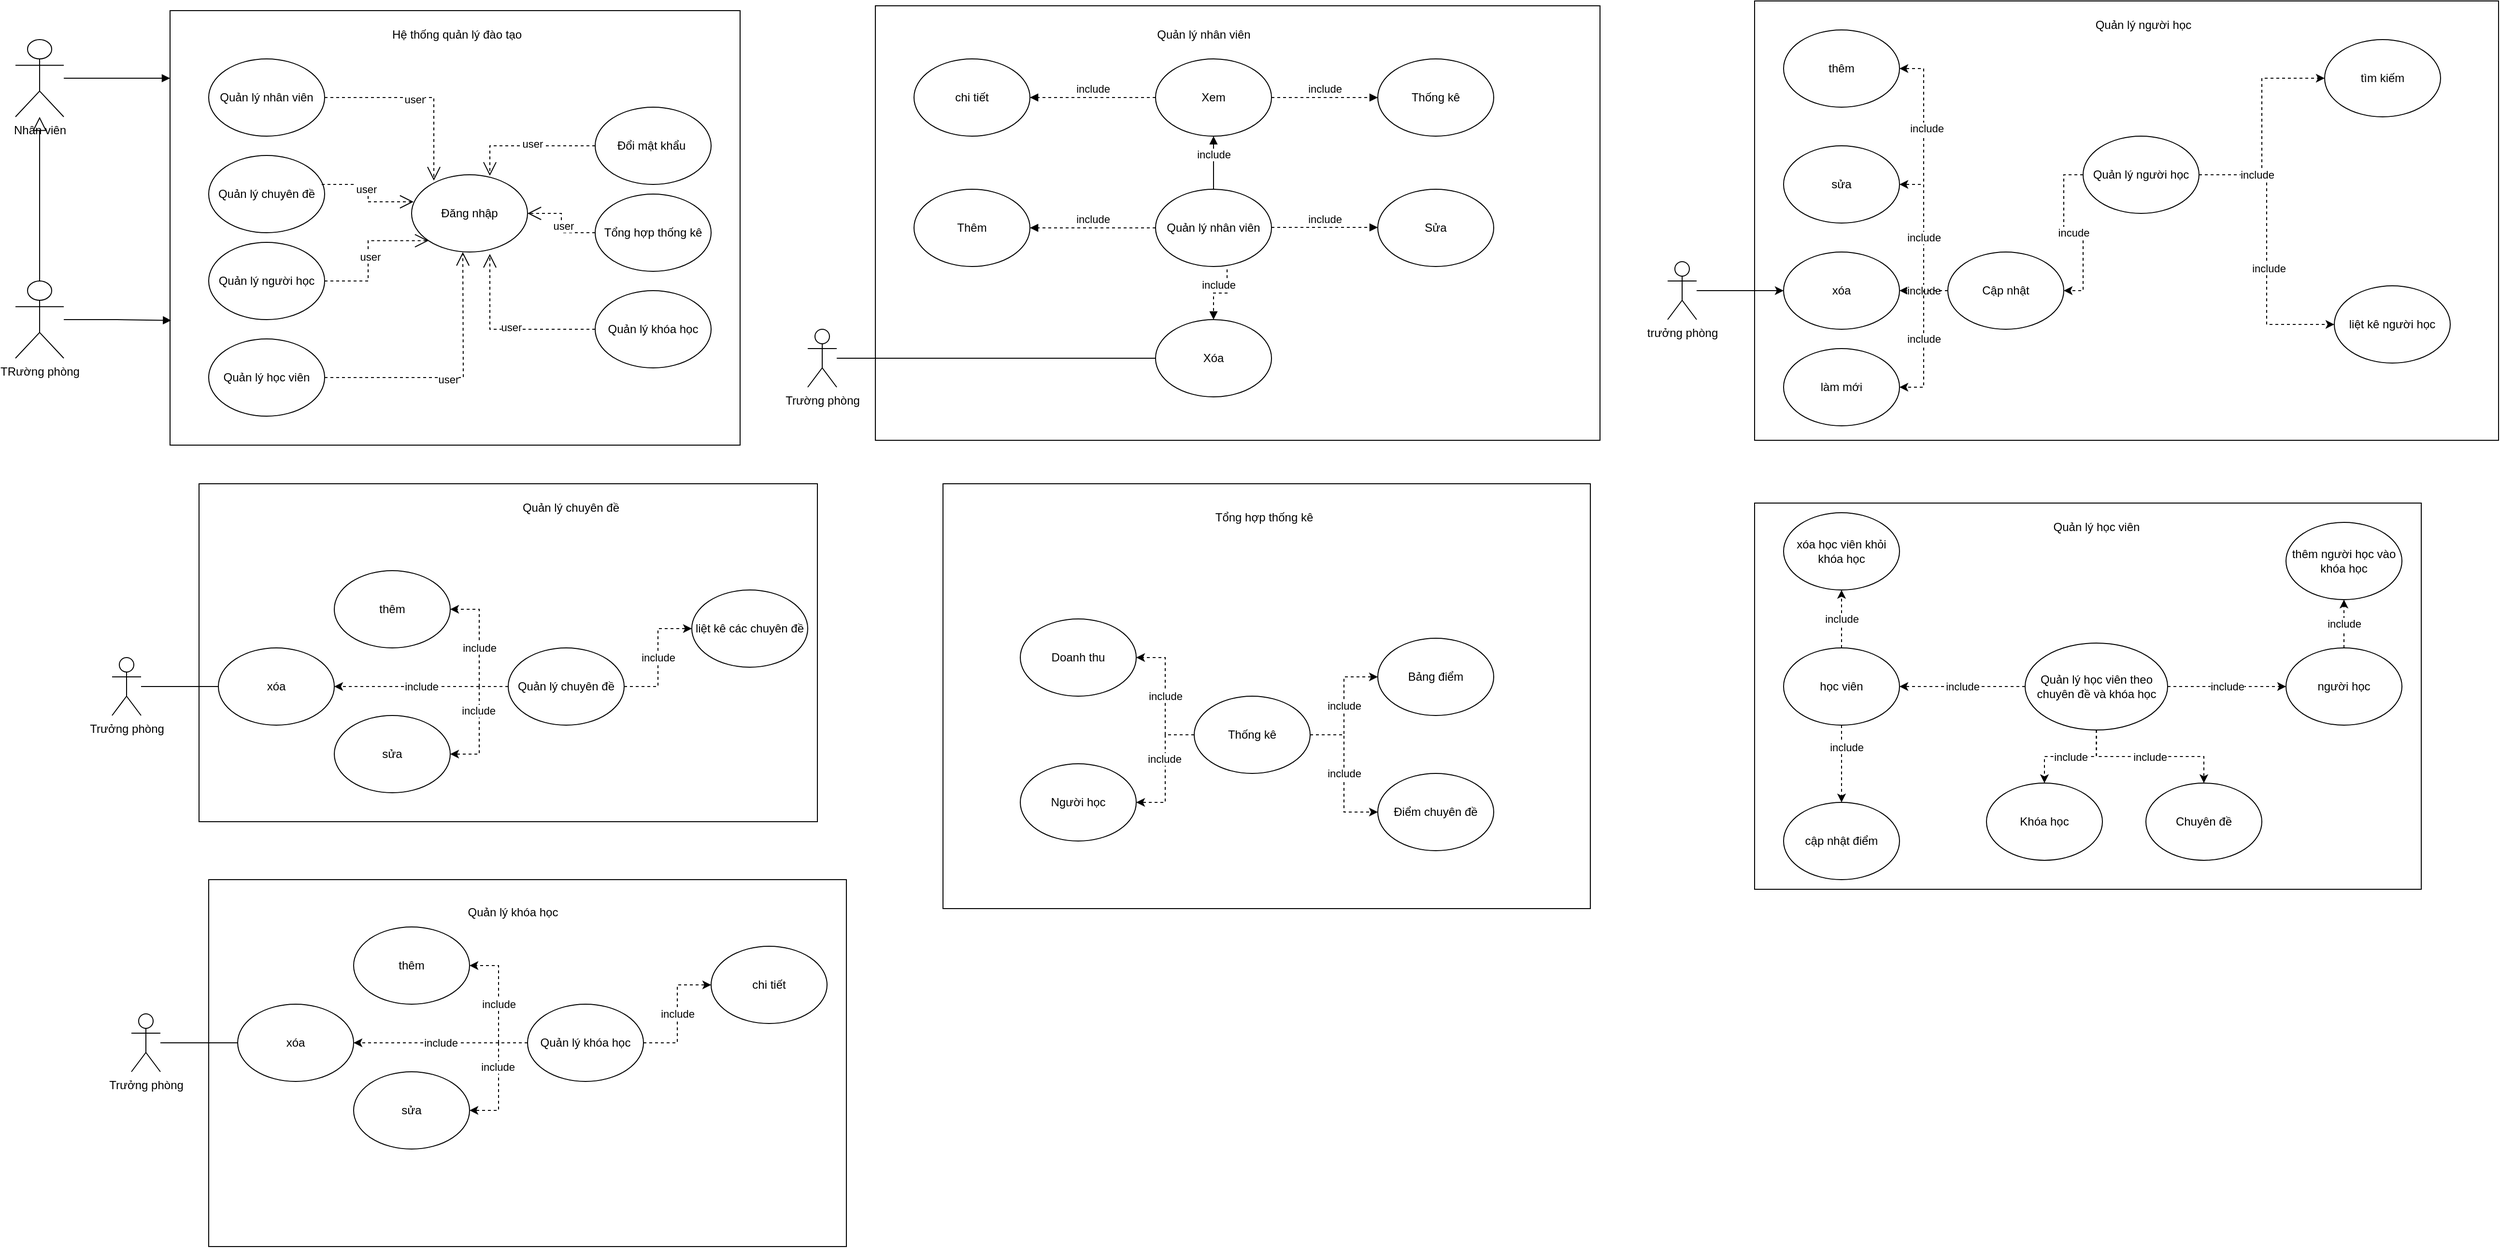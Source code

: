 <mxfile version="15.4.1" type="github">
  <diagram id="IE8Z-qsfLLrDWqmMsq_n" name="Page-1">
    <mxGraphModel dx="1038" dy="536" grid="1" gridSize="10" guides="1" tooltips="1" connect="1" arrows="1" fold="1" page="1" pageScale="1" pageWidth="827" pageHeight="1169" math="0" shadow="0">
      <root>
        <mxCell id="0" />
        <mxCell id="1" parent="0" />
        <mxCell id="9GpPQzfEnyfRpi2PW7p6-1" value="" style="rounded=0;whiteSpace=wrap;html=1;" vertex="1" parent="1">
          <mxGeometry x="200" y="220" width="590" height="450" as="geometry" />
        </mxCell>
        <mxCell id="9GpPQzfEnyfRpi2PW7p6-2" value="Hệ thống quản lý đào tạo" style="text;html=1;strokeColor=none;fillColor=none;align=center;verticalAlign=middle;whiteSpace=wrap;rounded=0;" vertex="1" parent="1">
          <mxGeometry x="424" y="230" width="146" height="30" as="geometry" />
        </mxCell>
        <mxCell id="9GpPQzfEnyfRpi2PW7p6-3" value="Đăng nhập" style="ellipse;whiteSpace=wrap;html=1;" vertex="1" parent="1">
          <mxGeometry x="450" y="390" width="120" height="80" as="geometry" />
        </mxCell>
        <mxCell id="9GpPQzfEnyfRpi2PW7p6-4" value="Quản lý nhân viên" style="ellipse;whiteSpace=wrap;html=1;" vertex="1" parent="1">
          <mxGeometry x="240" y="270" width="120" height="80" as="geometry" />
        </mxCell>
        <mxCell id="9GpPQzfEnyfRpi2PW7p6-5" value="Quản lý chuyên đề" style="ellipse;whiteSpace=wrap;html=1;" vertex="1" parent="1">
          <mxGeometry x="240" y="370" width="120" height="80" as="geometry" />
        </mxCell>
        <mxCell id="9GpPQzfEnyfRpi2PW7p6-6" value="Quản lý người học&lt;span style=&quot;white-space: pre&quot;&gt;&lt;/span&gt;" style="ellipse;whiteSpace=wrap;html=1;" vertex="1" parent="1">
          <mxGeometry x="240" y="460" width="120" height="80" as="geometry" />
        </mxCell>
        <mxCell id="9GpPQzfEnyfRpi2PW7p6-7" value="Quản lý học viên" style="ellipse;whiteSpace=wrap;html=1;" vertex="1" parent="1">
          <mxGeometry x="240" y="560" width="120" height="80" as="geometry" />
        </mxCell>
        <mxCell id="9GpPQzfEnyfRpi2PW7p6-8" value="Đổi mật khẩu&lt;span style=&quot;white-space: pre&quot;&gt;	&lt;/span&gt;" style="ellipse;whiteSpace=wrap;html=1;" vertex="1" parent="1">
          <mxGeometry x="640" y="320" width="120" height="80" as="geometry" />
        </mxCell>
        <mxCell id="9GpPQzfEnyfRpi2PW7p6-9" value="Tổng hợp thống kê" style="ellipse;whiteSpace=wrap;html=1;" vertex="1" parent="1">
          <mxGeometry x="640" y="410" width="120" height="80" as="geometry" />
        </mxCell>
        <mxCell id="9GpPQzfEnyfRpi2PW7p6-10" value="Quản lý khóa học" style="ellipse;whiteSpace=wrap;html=1;" vertex="1" parent="1">
          <mxGeometry x="640" y="510" width="120" height="80" as="geometry" />
        </mxCell>
        <mxCell id="9GpPQzfEnyfRpi2PW7p6-11" value="" style="endArrow=open;endFill=1;endSize=12;html=1;rounded=0;edgeStyle=orthogonalEdgeStyle;entryX=0.192;entryY=0.075;entryDx=0;entryDy=0;entryPerimeter=0;dashed=1;" edge="1" parent="1" source="9GpPQzfEnyfRpi2PW7p6-4" target="9GpPQzfEnyfRpi2PW7p6-3">
          <mxGeometry width="160" relative="1" as="geometry">
            <mxPoint x="340" y="450" as="sourcePoint" />
            <mxPoint x="500" y="450" as="targetPoint" />
          </mxGeometry>
        </mxCell>
        <mxCell id="9GpPQzfEnyfRpi2PW7p6-12" value="&lt;div&gt;user&lt;/div&gt;" style="edgeLabel;html=1;align=center;verticalAlign=middle;resizable=0;points=[];" vertex="1" connectable="0" parent="9GpPQzfEnyfRpi2PW7p6-11">
          <mxGeometry x="-0.065" y="-2" relative="1" as="geometry">
            <mxPoint as="offset" />
          </mxGeometry>
        </mxCell>
        <mxCell id="9GpPQzfEnyfRpi2PW7p6-13" value="" style="endArrow=open;endFill=1;endSize=12;html=1;rounded=0;edgeStyle=orthogonalEdgeStyle;entryX=0.017;entryY=0.35;entryDx=0;entryDy=0;entryPerimeter=0;dashed=1;exitX=0.975;exitY=0.375;exitDx=0;exitDy=0;exitPerimeter=0;" edge="1" parent="1" source="9GpPQzfEnyfRpi2PW7p6-5" target="9GpPQzfEnyfRpi2PW7p6-3">
          <mxGeometry width="160" relative="1" as="geometry">
            <mxPoint x="357" y="407" as="sourcePoint" />
            <mxPoint x="470.04" y="493" as="targetPoint" />
          </mxGeometry>
        </mxCell>
        <mxCell id="9GpPQzfEnyfRpi2PW7p6-14" value="user" style="edgeLabel;html=1;align=center;verticalAlign=middle;resizable=0;points=[];" vertex="1" connectable="0" parent="9GpPQzfEnyfRpi2PW7p6-13">
          <mxGeometry x="-0.065" y="-2" relative="1" as="geometry">
            <mxPoint as="offset" />
          </mxGeometry>
        </mxCell>
        <mxCell id="9GpPQzfEnyfRpi2PW7p6-15" value="" style="endArrow=open;endFill=1;endSize=12;html=1;rounded=0;edgeStyle=orthogonalEdgeStyle;entryX=0;entryY=1;entryDx=0;entryDy=0;dashed=1;exitX=1;exitY=0.5;exitDx=0;exitDy=0;" edge="1" parent="1" source="9GpPQzfEnyfRpi2PW7p6-6" target="9GpPQzfEnyfRpi2PW7p6-3">
          <mxGeometry width="160" relative="1" as="geometry">
            <mxPoint x="380" y="330" as="sourcePoint" />
            <mxPoint x="493.04" y="416" as="targetPoint" />
          </mxGeometry>
        </mxCell>
        <mxCell id="9GpPQzfEnyfRpi2PW7p6-16" value="user" style="edgeLabel;html=1;align=center;verticalAlign=middle;resizable=0;points=[];" vertex="1" connectable="0" parent="9GpPQzfEnyfRpi2PW7p6-15">
          <mxGeometry x="-0.065" y="-2" relative="1" as="geometry">
            <mxPoint as="offset" />
          </mxGeometry>
        </mxCell>
        <mxCell id="9GpPQzfEnyfRpi2PW7p6-17" value="" style="endArrow=open;endFill=1;endSize=12;html=1;rounded=0;edgeStyle=orthogonalEdgeStyle;dashed=1;exitX=1;exitY=0.5;exitDx=0;exitDy=0;" edge="1" parent="1" source="9GpPQzfEnyfRpi2PW7p6-7">
          <mxGeometry width="160" relative="1" as="geometry">
            <mxPoint x="390" y="340" as="sourcePoint" />
            <mxPoint x="503" y="470" as="targetPoint" />
          </mxGeometry>
        </mxCell>
        <mxCell id="9GpPQzfEnyfRpi2PW7p6-18" value="user" style="edgeLabel;html=1;align=center;verticalAlign=middle;resizable=0;points=[];" vertex="1" connectable="0" parent="9GpPQzfEnyfRpi2PW7p6-17">
          <mxGeometry x="-0.065" y="-2" relative="1" as="geometry">
            <mxPoint as="offset" />
          </mxGeometry>
        </mxCell>
        <mxCell id="9GpPQzfEnyfRpi2PW7p6-19" value="" style="endArrow=open;endFill=1;endSize=12;html=1;rounded=0;edgeStyle=orthogonalEdgeStyle;entryX=0.675;entryY=1.025;entryDx=0;entryDy=0;entryPerimeter=0;dashed=1;exitX=0;exitY=0.5;exitDx=0;exitDy=0;" edge="1" parent="1" source="9GpPQzfEnyfRpi2PW7p6-10" target="9GpPQzfEnyfRpi2PW7p6-3">
          <mxGeometry width="160" relative="1" as="geometry">
            <mxPoint x="400" y="350" as="sourcePoint" />
            <mxPoint x="513.04" y="436" as="targetPoint" />
          </mxGeometry>
        </mxCell>
        <mxCell id="9GpPQzfEnyfRpi2PW7p6-20" value="user" style="edgeLabel;html=1;align=center;verticalAlign=middle;resizable=0;points=[];" vertex="1" connectable="0" parent="9GpPQzfEnyfRpi2PW7p6-19">
          <mxGeometry x="-0.065" y="-2" relative="1" as="geometry">
            <mxPoint as="offset" />
          </mxGeometry>
        </mxCell>
        <mxCell id="9GpPQzfEnyfRpi2PW7p6-21" value="" style="endArrow=open;endFill=1;endSize=12;html=1;rounded=0;edgeStyle=orthogonalEdgeStyle;entryX=1;entryY=0.5;entryDx=0;entryDy=0;dashed=1;exitX=0;exitY=0.5;exitDx=0;exitDy=0;" edge="1" parent="1" source="9GpPQzfEnyfRpi2PW7p6-9" target="9GpPQzfEnyfRpi2PW7p6-3">
          <mxGeometry width="160" relative="1" as="geometry">
            <mxPoint x="410" y="360" as="sourcePoint" />
            <mxPoint x="523.04" y="446" as="targetPoint" />
          </mxGeometry>
        </mxCell>
        <mxCell id="9GpPQzfEnyfRpi2PW7p6-22" value="user" style="edgeLabel;html=1;align=center;verticalAlign=middle;resizable=0;points=[];" vertex="1" connectable="0" parent="9GpPQzfEnyfRpi2PW7p6-21">
          <mxGeometry x="-0.065" y="-2" relative="1" as="geometry">
            <mxPoint as="offset" />
          </mxGeometry>
        </mxCell>
        <mxCell id="9GpPQzfEnyfRpi2PW7p6-23" value="" style="endArrow=open;endFill=1;endSize=12;html=1;rounded=0;edgeStyle=orthogonalEdgeStyle;entryX=0.675;entryY=0.013;entryDx=0;entryDy=0;entryPerimeter=0;dashed=1;exitX=0;exitY=0.5;exitDx=0;exitDy=0;" edge="1" parent="1" source="9GpPQzfEnyfRpi2PW7p6-8" target="9GpPQzfEnyfRpi2PW7p6-3">
          <mxGeometry width="160" relative="1" as="geometry">
            <mxPoint x="420" y="370" as="sourcePoint" />
            <mxPoint x="533.04" y="456" as="targetPoint" />
          </mxGeometry>
        </mxCell>
        <mxCell id="9GpPQzfEnyfRpi2PW7p6-24" value="user" style="edgeLabel;html=1;align=center;verticalAlign=middle;resizable=0;points=[];" vertex="1" connectable="0" parent="9GpPQzfEnyfRpi2PW7p6-23">
          <mxGeometry x="-0.065" y="-2" relative="1" as="geometry">
            <mxPoint as="offset" />
          </mxGeometry>
        </mxCell>
        <mxCell id="9GpPQzfEnyfRpi2PW7p6-25" value="Nhân viên" style="shape=umlActor;verticalLabelPosition=bottom;verticalAlign=top;html=1;" vertex="1" parent="1">
          <mxGeometry x="40" y="250" width="50" height="80" as="geometry" />
        </mxCell>
        <mxCell id="9GpPQzfEnyfRpi2PW7p6-26" value="TRường phòng" style="shape=umlActor;verticalLabelPosition=bottom;verticalAlign=top;html=1;" vertex="1" parent="1">
          <mxGeometry x="40" y="500" width="50" height="80" as="geometry" />
        </mxCell>
        <mxCell id="9GpPQzfEnyfRpi2PW7p6-27" value="" style="endArrow=block;endFill=0;endSize=12;html=1;rounded=0;edgeStyle=orthogonalEdgeStyle;exitX=0.5;exitY=0;exitDx=0;exitDy=0;exitPerimeter=0;" edge="1" parent="1" source="9GpPQzfEnyfRpi2PW7p6-26" target="9GpPQzfEnyfRpi2PW7p6-25">
          <mxGeometry width="160" relative="1" as="geometry">
            <mxPoint x="340" y="450" as="sourcePoint" />
            <mxPoint x="500" y="450" as="targetPoint" />
          </mxGeometry>
        </mxCell>
        <mxCell id="9GpPQzfEnyfRpi2PW7p6-28" value="&lt;div&gt;&lt;br&gt;&lt;/div&gt;&lt;div&gt;&lt;br&gt;&lt;/div&gt;" style="endArrow=block;endFill=1;html=1;edgeStyle=orthogonalEdgeStyle;align=left;verticalAlign=top;rounded=0;entryX=0.002;entryY=0.713;entryDx=0;entryDy=0;entryPerimeter=0;" edge="1" parent="1" source="9GpPQzfEnyfRpi2PW7p6-26" target="9GpPQzfEnyfRpi2PW7p6-1">
          <mxGeometry x="-1" relative="1" as="geometry">
            <mxPoint x="340" y="450" as="sourcePoint" />
            <mxPoint x="500" y="450" as="targetPoint" />
          </mxGeometry>
        </mxCell>
        <mxCell id="9GpPQzfEnyfRpi2PW7p6-30" value="&lt;div&gt;&lt;br&gt;&lt;/div&gt;&lt;div&gt;&lt;br&gt;&lt;/div&gt;" style="endArrow=block;endFill=1;html=1;edgeStyle=orthogonalEdgeStyle;align=left;verticalAlign=top;rounded=0;" edge="1" parent="1" source="9GpPQzfEnyfRpi2PW7p6-25">
          <mxGeometry x="-1" relative="1" as="geometry">
            <mxPoint x="100" y="550" as="sourcePoint" />
            <mxPoint x="200" y="290" as="targetPoint" />
          </mxGeometry>
        </mxCell>
        <mxCell id="9GpPQzfEnyfRpi2PW7p6-32" value="" style="rounded=0;whiteSpace=wrap;html=1;" vertex="1" parent="1">
          <mxGeometry x="930" y="215" width="750" height="450" as="geometry" />
        </mxCell>
        <mxCell id="9GpPQzfEnyfRpi2PW7p6-33" value="Quản lý nhân viên" style="text;html=1;strokeColor=none;fillColor=none;align=center;verticalAlign=middle;whiteSpace=wrap;rounded=0;" vertex="1" parent="1">
          <mxGeometry x="1130" y="230" width="280" height="30" as="geometry" />
        </mxCell>
        <mxCell id="9GpPQzfEnyfRpi2PW7p6-34" value="Quản lý nhân viên" style="ellipse;whiteSpace=wrap;html=1;" vertex="1" parent="1">
          <mxGeometry x="1220" y="405" width="120" height="80" as="geometry" />
        </mxCell>
        <mxCell id="9GpPQzfEnyfRpi2PW7p6-35" value="Sửa " style="ellipse;whiteSpace=wrap;html=1;" vertex="1" parent="1">
          <mxGeometry x="1450" y="405" width="120" height="80" as="geometry" />
        </mxCell>
        <mxCell id="9GpPQzfEnyfRpi2PW7p6-36" value="chi tiết" style="ellipse;whiteSpace=wrap;html=1;" vertex="1" parent="1">
          <mxGeometry x="970" y="270" width="120" height="80" as="geometry" />
        </mxCell>
        <mxCell id="9GpPQzfEnyfRpi2PW7p6-37" value="Xem" style="ellipse;whiteSpace=wrap;html=1;" vertex="1" parent="1">
          <mxGeometry x="1220" y="270" width="120" height="80" as="geometry" />
        </mxCell>
        <mxCell id="9GpPQzfEnyfRpi2PW7p6-38" value="Thống kê" style="ellipse;whiteSpace=wrap;html=1;" vertex="1" parent="1">
          <mxGeometry x="1450" y="270" width="120" height="80" as="geometry" />
        </mxCell>
        <mxCell id="9GpPQzfEnyfRpi2PW7p6-39" value="Xóa" style="ellipse;whiteSpace=wrap;html=1;" vertex="1" parent="1">
          <mxGeometry x="1220" y="540" width="120" height="80" as="geometry" />
        </mxCell>
        <mxCell id="9GpPQzfEnyfRpi2PW7p6-40" value="Thêm" style="ellipse;whiteSpace=wrap;html=1;" vertex="1" parent="1">
          <mxGeometry x="970" y="405" width="120" height="80" as="geometry" />
        </mxCell>
        <mxCell id="9GpPQzfEnyfRpi2PW7p6-43" value="" style="whiteSpace=wrap;html=1;" vertex="1" parent="1">
          <mxGeometry x="1840" y="210" width="770" height="455" as="geometry" />
        </mxCell>
        <mxCell id="9GpPQzfEnyfRpi2PW7p6-44" value="&lt;div&gt;include&lt;/div&gt;" style="html=1;verticalAlign=bottom;endArrow=block;rounded=0;edgeStyle=orthogonalEdgeStyle;entryX=0;entryY=0.5;entryDx=0;entryDy=0;exitX=1;exitY=0.5;exitDx=0;exitDy=0;dashed=1;" edge="1" parent="1" source="9GpPQzfEnyfRpi2PW7p6-37" target="9GpPQzfEnyfRpi2PW7p6-38">
          <mxGeometry width="80" relative="1" as="geometry">
            <mxPoint x="1220" y="450" as="sourcePoint" />
            <mxPoint x="1300" y="450" as="targetPoint" />
          </mxGeometry>
        </mxCell>
        <mxCell id="9GpPQzfEnyfRpi2PW7p6-45" value="&lt;div&gt;include&lt;/div&gt;" style="html=1;verticalAlign=bottom;endArrow=block;rounded=0;edgeStyle=orthogonalEdgeStyle;entryX=0;entryY=0.5;entryDx=0;entryDy=0;exitX=1;exitY=0.5;exitDx=0;exitDy=0;dashed=1;" edge="1" parent="1">
          <mxGeometry width="80" relative="1" as="geometry">
            <mxPoint x="1340" y="444.5" as="sourcePoint" />
            <mxPoint x="1450" y="444.5" as="targetPoint" />
          </mxGeometry>
        </mxCell>
        <mxCell id="9GpPQzfEnyfRpi2PW7p6-46" value="&lt;div&gt;include&lt;/div&gt;" style="html=1;verticalAlign=bottom;endArrow=block;rounded=0;edgeStyle=orthogonalEdgeStyle;entryX=0.5;entryY=0;entryDx=0;entryDy=0;exitX=0.617;exitY=1.038;exitDx=0;exitDy=0;exitPerimeter=0;dashed=1;" edge="1" parent="1" source="9GpPQzfEnyfRpi2PW7p6-34" target="9GpPQzfEnyfRpi2PW7p6-39">
          <mxGeometry width="80" relative="1" as="geometry">
            <mxPoint x="1280" y="480" as="sourcePoint" />
            <mxPoint x="1470" y="330" as="targetPoint" />
          </mxGeometry>
        </mxCell>
        <mxCell id="9GpPQzfEnyfRpi2PW7p6-47" value="&lt;div&gt;include&lt;/div&gt;" style="html=1;verticalAlign=bottom;endArrow=block;rounded=0;edgeStyle=orthogonalEdgeStyle;entryX=1;entryY=0.5;entryDx=0;entryDy=0;exitX=0;exitY=0.5;exitDx=0;exitDy=0;dashed=1;" edge="1" parent="1" source="9GpPQzfEnyfRpi2PW7p6-34" target="9GpPQzfEnyfRpi2PW7p6-40">
          <mxGeometry width="80" relative="1" as="geometry">
            <mxPoint x="1370" y="340" as="sourcePoint" />
            <mxPoint x="1480" y="340" as="targetPoint" />
          </mxGeometry>
        </mxCell>
        <mxCell id="9GpPQzfEnyfRpi2PW7p6-48" value="&lt;div&gt;include&lt;/div&gt;" style="html=1;verticalAlign=bottom;endArrow=block;rounded=0;edgeStyle=orthogonalEdgeStyle;entryX=1;entryY=0.5;entryDx=0;entryDy=0;exitX=0;exitY=0.5;exitDx=0;exitDy=0;dashed=1;" edge="1" parent="1" source="9GpPQzfEnyfRpi2PW7p6-37" target="9GpPQzfEnyfRpi2PW7p6-36">
          <mxGeometry width="80" relative="1" as="geometry">
            <mxPoint x="1380" y="350" as="sourcePoint" />
            <mxPoint x="1490" y="350" as="targetPoint" />
          </mxGeometry>
        </mxCell>
        <mxCell id="9GpPQzfEnyfRpi2PW7p6-49" value="&lt;div&gt;include&lt;/div&gt;" style="html=1;verticalAlign=bottom;endArrow=block;rounded=0;edgeStyle=orthogonalEdgeStyle;entryX=0.5;entryY=1;entryDx=0;entryDy=0;exitX=0.5;exitY=0;exitDx=0;exitDy=0;" edge="1" parent="1" source="9GpPQzfEnyfRpi2PW7p6-34" target="9GpPQzfEnyfRpi2PW7p6-37">
          <mxGeometry width="80" relative="1" as="geometry">
            <mxPoint x="1390" y="360" as="sourcePoint" />
            <mxPoint x="1500" y="360" as="targetPoint" />
          </mxGeometry>
        </mxCell>
        <mxCell id="9GpPQzfEnyfRpi2PW7p6-51" style="edgeStyle=orthogonalEdgeStyle;rounded=0;orthogonalLoop=1;jettySize=auto;html=1;entryX=0;entryY=0.5;entryDx=0;entryDy=0;endArrow=none;endFill=0;" edge="1" parent="1" source="9GpPQzfEnyfRpi2PW7p6-50" target="9GpPQzfEnyfRpi2PW7p6-39">
          <mxGeometry relative="1" as="geometry" />
        </mxCell>
        <mxCell id="9GpPQzfEnyfRpi2PW7p6-50" value="&lt;div&gt;Trường phòng&lt;/div&gt;&lt;div&gt;&lt;br&gt;&lt;/div&gt;" style="shape=umlActor;verticalLabelPosition=bottom;verticalAlign=top;html=1;" vertex="1" parent="1">
          <mxGeometry x="860" y="550" width="30" height="60" as="geometry" />
        </mxCell>
        <mxCell id="9GpPQzfEnyfRpi2PW7p6-52" value="&lt;div&gt;Quản lý người học&lt;/div&gt;" style="text;html=1;strokeColor=none;fillColor=none;align=center;verticalAlign=middle;whiteSpace=wrap;rounded=0;" vertex="1" parent="1">
          <mxGeometry x="2120" y="220" width="245" height="30" as="geometry" />
        </mxCell>
        <mxCell id="9GpPQzfEnyfRpi2PW7p6-69" value="làm mới" style="ellipse;whiteSpace=wrap;html=1;" vertex="1" parent="1">
          <mxGeometry x="1870" y="570" width="120" height="80" as="geometry" />
        </mxCell>
        <mxCell id="9GpPQzfEnyfRpi2PW7p6-70" value="xóa" style="ellipse;whiteSpace=wrap;html=1;" vertex="1" parent="1">
          <mxGeometry x="1870" y="470" width="120" height="80" as="geometry" />
        </mxCell>
        <mxCell id="9GpPQzfEnyfRpi2PW7p6-71" value="sửa" style="ellipse;whiteSpace=wrap;html=1;" vertex="1" parent="1">
          <mxGeometry x="1870" y="360" width="120" height="80" as="geometry" />
        </mxCell>
        <mxCell id="9GpPQzfEnyfRpi2PW7p6-72" value="thêm" style="ellipse;whiteSpace=wrap;html=1;" vertex="1" parent="1">
          <mxGeometry x="1870" y="240" width="120" height="80" as="geometry" />
        </mxCell>
        <mxCell id="9GpPQzfEnyfRpi2PW7p6-77" value="incude" style="edgeStyle=orthogonalEdgeStyle;rounded=0;orthogonalLoop=1;jettySize=auto;html=1;entryX=1;entryY=0.5;entryDx=0;entryDy=0;endArrow=classic;endFill=1;dashed=1;" edge="1" parent="1" source="9GpPQzfEnyfRpi2PW7p6-73" target="9GpPQzfEnyfRpi2PW7p6-76">
          <mxGeometry relative="1" as="geometry">
            <Array as="points">
              <mxPoint x="2160" y="390" />
              <mxPoint x="2160" y="450" />
              <mxPoint x="2180" y="450" />
              <mxPoint x="2180" y="510" />
            </Array>
          </mxGeometry>
        </mxCell>
        <mxCell id="9GpPQzfEnyfRpi2PW7p6-78" style="edgeStyle=orthogonalEdgeStyle;rounded=0;orthogonalLoop=1;jettySize=auto;html=1;entryX=0;entryY=0.5;entryDx=0;entryDy=0;endArrow=classic;endFill=1;dashed=1;" edge="1" parent="1" source="9GpPQzfEnyfRpi2PW7p6-73" target="9GpPQzfEnyfRpi2PW7p6-75">
          <mxGeometry relative="1" as="geometry" />
        </mxCell>
        <mxCell id="9GpPQzfEnyfRpi2PW7p6-79" style="edgeStyle=orthogonalEdgeStyle;rounded=0;orthogonalLoop=1;jettySize=auto;html=1;entryX=0;entryY=0.5;entryDx=0;entryDy=0;endArrow=classic;endFill=1;dashed=1;" edge="1" parent="1" source="9GpPQzfEnyfRpi2PW7p6-73" target="9GpPQzfEnyfRpi2PW7p6-74">
          <mxGeometry relative="1" as="geometry" />
        </mxCell>
        <mxCell id="9GpPQzfEnyfRpi2PW7p6-85" value="&lt;div&gt;include&lt;/div&gt;" style="edgeLabel;html=1;align=center;verticalAlign=middle;resizable=0;points=[];" vertex="1" connectable="0" parent="9GpPQzfEnyfRpi2PW7p6-79">
          <mxGeometry x="-0.593" relative="1" as="geometry">
            <mxPoint as="offset" />
          </mxGeometry>
        </mxCell>
        <mxCell id="9GpPQzfEnyfRpi2PW7p6-86" value="include" style="edgeLabel;html=1;align=center;verticalAlign=middle;resizable=0;points=[];" vertex="1" connectable="0" parent="9GpPQzfEnyfRpi2PW7p6-79">
          <mxGeometry x="0.132" y="2" relative="1" as="geometry">
            <mxPoint as="offset" />
          </mxGeometry>
        </mxCell>
        <mxCell id="9GpPQzfEnyfRpi2PW7p6-73" value="Quản lý người học" style="ellipse;whiteSpace=wrap;html=1;" vertex="1" parent="1">
          <mxGeometry x="2180" y="350" width="120" height="80" as="geometry" />
        </mxCell>
        <mxCell id="9GpPQzfEnyfRpi2PW7p6-74" value="liệt kê người học" style="ellipse;whiteSpace=wrap;html=1;" vertex="1" parent="1">
          <mxGeometry x="2440" y="505" width="120" height="80" as="geometry" />
        </mxCell>
        <mxCell id="9GpPQzfEnyfRpi2PW7p6-75" value="tìm kiếm" style="ellipse;whiteSpace=wrap;html=1;" vertex="1" parent="1">
          <mxGeometry x="2430" y="250" width="120" height="80" as="geometry" />
        </mxCell>
        <mxCell id="9GpPQzfEnyfRpi2PW7p6-80" style="edgeStyle=orthogonalEdgeStyle;rounded=0;orthogonalLoop=1;jettySize=auto;html=1;entryX=1;entryY=0.5;entryDx=0;entryDy=0;endArrow=classic;endFill=1;startArrow=none;startFill=0;dashed=1;" edge="1" parent="1" source="9GpPQzfEnyfRpi2PW7p6-76" target="9GpPQzfEnyfRpi2PW7p6-72">
          <mxGeometry relative="1" as="geometry" />
        </mxCell>
        <mxCell id="9GpPQzfEnyfRpi2PW7p6-84" value="&lt;div&gt;&lt;br&gt;&lt;/div&gt;" style="edgeLabel;html=1;align=center;verticalAlign=middle;resizable=0;points=[];" vertex="1" connectable="0" parent="9GpPQzfEnyfRpi2PW7p6-80">
          <mxGeometry x="0.443" y="-1" relative="1" as="geometry">
            <mxPoint as="offset" />
          </mxGeometry>
        </mxCell>
        <mxCell id="9GpPQzfEnyfRpi2PW7p6-87" value="&lt;div&gt;include&lt;/div&gt;" style="edgeLabel;html=1;align=center;verticalAlign=middle;resizable=0;points=[];" vertex="1" connectable="0" parent="9GpPQzfEnyfRpi2PW7p6-80">
          <mxGeometry x="0.379" y="-3" relative="1" as="geometry">
            <mxPoint as="offset" />
          </mxGeometry>
        </mxCell>
        <mxCell id="9GpPQzfEnyfRpi2PW7p6-81" value="&lt;div&gt;include&lt;/div&gt;" style="edgeStyle=orthogonalEdgeStyle;rounded=0;orthogonalLoop=1;jettySize=auto;html=1;entryX=1;entryY=0.5;entryDx=0;entryDy=0;endArrow=classic;endFill=1;dashed=1;" edge="1" parent="1" source="9GpPQzfEnyfRpi2PW7p6-76" target="9GpPQzfEnyfRpi2PW7p6-71">
          <mxGeometry relative="1" as="geometry" />
        </mxCell>
        <mxCell id="9GpPQzfEnyfRpi2PW7p6-82" value="include" style="edgeStyle=orthogonalEdgeStyle;rounded=0;orthogonalLoop=1;jettySize=auto;html=1;endArrow=classic;endFill=1;dashed=1;" edge="1" parent="1" source="9GpPQzfEnyfRpi2PW7p6-76" target="9GpPQzfEnyfRpi2PW7p6-70">
          <mxGeometry relative="1" as="geometry" />
        </mxCell>
        <mxCell id="9GpPQzfEnyfRpi2PW7p6-83" value="&lt;div&gt;include&lt;/div&gt;" style="edgeStyle=orthogonalEdgeStyle;rounded=0;orthogonalLoop=1;jettySize=auto;html=1;entryX=1;entryY=0.5;entryDx=0;entryDy=0;endArrow=classic;endFill=1;dashed=1;" edge="1" parent="1" source="9GpPQzfEnyfRpi2PW7p6-76" target="9GpPQzfEnyfRpi2PW7p6-69">
          <mxGeometry relative="1" as="geometry" />
        </mxCell>
        <mxCell id="9GpPQzfEnyfRpi2PW7p6-76" value="Cập nhật" style="ellipse;whiteSpace=wrap;html=1;" vertex="1" parent="1">
          <mxGeometry x="2040" y="470" width="120" height="80" as="geometry" />
        </mxCell>
        <mxCell id="9GpPQzfEnyfRpi2PW7p6-90" style="edgeStyle=orthogonalEdgeStyle;rounded=0;orthogonalLoop=1;jettySize=auto;html=1;entryX=0;entryY=0.5;entryDx=0;entryDy=0;startArrow=none;startFill=0;endArrow=classic;endFill=1;" edge="1" parent="1" source="9GpPQzfEnyfRpi2PW7p6-89" target="9GpPQzfEnyfRpi2PW7p6-70">
          <mxGeometry relative="1" as="geometry" />
        </mxCell>
        <mxCell id="9GpPQzfEnyfRpi2PW7p6-89" value="trưởng phòng" style="shape=umlActor;verticalLabelPosition=bottom;verticalAlign=top;html=1;outlineConnect=0;" vertex="1" parent="1">
          <mxGeometry x="1750" y="480" width="30" height="60" as="geometry" />
        </mxCell>
        <mxCell id="9GpPQzfEnyfRpi2PW7p6-91" value="" style="rounded=0;whiteSpace=wrap;html=1;" vertex="1" parent="1">
          <mxGeometry x="1840" y="730" width="690" height="400" as="geometry" />
        </mxCell>
        <mxCell id="9GpPQzfEnyfRpi2PW7p6-92" value="Quản lý học viên" style="text;html=1;strokeColor=none;fillColor=none;align=center;verticalAlign=middle;whiteSpace=wrap;rounded=0;" vertex="1" parent="1">
          <mxGeometry x="2090" y="740" width="207.5" height="30" as="geometry" />
        </mxCell>
        <mxCell id="9GpPQzfEnyfRpi2PW7p6-104" value="&lt;div&gt;include&lt;/div&gt;" style="edgeStyle=orthogonalEdgeStyle;rounded=0;orthogonalLoop=1;jettySize=auto;html=1;entryX=1;entryY=0.5;entryDx=0;entryDy=0;startArrow=none;startFill=0;endArrow=classic;endFill=1;dashed=1;" edge="1" parent="1" source="9GpPQzfEnyfRpi2PW7p6-93" target="9GpPQzfEnyfRpi2PW7p6-100">
          <mxGeometry relative="1" as="geometry" />
        </mxCell>
        <mxCell id="9GpPQzfEnyfRpi2PW7p6-105" value="include" style="edgeStyle=orthogonalEdgeStyle;rounded=0;orthogonalLoop=1;jettySize=auto;html=1;entryX=0.5;entryY=0;entryDx=0;entryDy=0;startArrow=none;startFill=0;endArrow=classic;endFill=1;dashed=1;" edge="1" parent="1" source="9GpPQzfEnyfRpi2PW7p6-93" target="9GpPQzfEnyfRpi2PW7p6-96">
          <mxGeometry relative="1" as="geometry" />
        </mxCell>
        <mxCell id="9GpPQzfEnyfRpi2PW7p6-106" value="include" style="edgeStyle=orthogonalEdgeStyle;rounded=0;orthogonalLoop=1;jettySize=auto;html=1;startArrow=none;startFill=0;endArrow=classic;endFill=1;dashed=1;" edge="1" parent="1" source="9GpPQzfEnyfRpi2PW7p6-93" target="9GpPQzfEnyfRpi2PW7p6-97">
          <mxGeometry relative="1" as="geometry" />
        </mxCell>
        <mxCell id="9GpPQzfEnyfRpi2PW7p6-107" value="include" style="edgeStyle=orthogonalEdgeStyle;rounded=0;orthogonalLoop=1;jettySize=auto;html=1;entryX=0;entryY=0.5;entryDx=0;entryDy=0;startArrow=none;startFill=0;endArrow=classic;endFill=1;dashed=1;" edge="1" parent="1" source="9GpPQzfEnyfRpi2PW7p6-93" target="9GpPQzfEnyfRpi2PW7p6-94">
          <mxGeometry relative="1" as="geometry" />
        </mxCell>
        <mxCell id="9GpPQzfEnyfRpi2PW7p6-93" value="Quản lý học viên theo chuyên đề và khóa học" style="ellipse;whiteSpace=wrap;html=1;" vertex="1" parent="1">
          <mxGeometry x="2120" y="875" width="147.5" height="90" as="geometry" />
        </mxCell>
        <mxCell id="9GpPQzfEnyfRpi2PW7p6-108" value="include" style="edgeStyle=orthogonalEdgeStyle;rounded=0;orthogonalLoop=1;jettySize=auto;html=1;entryX=0.5;entryY=1;entryDx=0;entryDy=0;startArrow=none;startFill=0;endArrow=classic;endFill=1;dashed=1;" edge="1" parent="1" source="9GpPQzfEnyfRpi2PW7p6-94" target="9GpPQzfEnyfRpi2PW7p6-95">
          <mxGeometry relative="1" as="geometry" />
        </mxCell>
        <mxCell id="9GpPQzfEnyfRpi2PW7p6-94" value="người học" style="ellipse;whiteSpace=wrap;html=1;" vertex="1" parent="1">
          <mxGeometry x="2390" y="880" width="120" height="80" as="geometry" />
        </mxCell>
        <mxCell id="9GpPQzfEnyfRpi2PW7p6-95" value="thêm người học vào khóa học" style="ellipse;whiteSpace=wrap;html=1;" vertex="1" parent="1">
          <mxGeometry x="2390" y="750" width="120" height="80" as="geometry" />
        </mxCell>
        <mxCell id="9GpPQzfEnyfRpi2PW7p6-96" value="Khóa học" style="ellipse;whiteSpace=wrap;html=1;" vertex="1" parent="1">
          <mxGeometry x="2080" y="1020" width="120" height="80" as="geometry" />
        </mxCell>
        <mxCell id="9GpPQzfEnyfRpi2PW7p6-97" value="Chuyên đề" style="ellipse;whiteSpace=wrap;html=1;" vertex="1" parent="1">
          <mxGeometry x="2245" y="1020" width="120" height="80" as="geometry" />
        </mxCell>
        <mxCell id="9GpPQzfEnyfRpi2PW7p6-98" value="cập nhật điểm" style="ellipse;whiteSpace=wrap;html=1;" vertex="1" parent="1">
          <mxGeometry x="1870" y="1040" width="120" height="80" as="geometry" />
        </mxCell>
        <mxCell id="9GpPQzfEnyfRpi2PW7p6-99" value="xóa học viên khỏi khóa học" style="ellipse;whiteSpace=wrap;html=1;" vertex="1" parent="1">
          <mxGeometry x="1870" y="740" width="120" height="80" as="geometry" />
        </mxCell>
        <mxCell id="9GpPQzfEnyfRpi2PW7p6-101" value="&lt;div&gt;include&lt;/div&gt;" style="edgeStyle=orthogonalEdgeStyle;rounded=0;orthogonalLoop=1;jettySize=auto;html=1;entryX=0.5;entryY=1;entryDx=0;entryDy=0;startArrow=none;startFill=0;endArrow=classic;endFill=1;dashed=1;" edge="1" parent="1" source="9GpPQzfEnyfRpi2PW7p6-100" target="9GpPQzfEnyfRpi2PW7p6-99">
          <mxGeometry relative="1" as="geometry" />
        </mxCell>
        <mxCell id="9GpPQzfEnyfRpi2PW7p6-102" style="edgeStyle=orthogonalEdgeStyle;rounded=0;orthogonalLoop=1;jettySize=auto;html=1;startArrow=none;startFill=0;endArrow=classic;endFill=1;dashed=1;" edge="1" parent="1" source="9GpPQzfEnyfRpi2PW7p6-100" target="9GpPQzfEnyfRpi2PW7p6-98">
          <mxGeometry relative="1" as="geometry" />
        </mxCell>
        <mxCell id="9GpPQzfEnyfRpi2PW7p6-103" value="&lt;div&gt;include&lt;/div&gt;" style="edgeLabel;html=1;align=center;verticalAlign=middle;resizable=0;points=[];" vertex="1" connectable="0" parent="9GpPQzfEnyfRpi2PW7p6-102">
          <mxGeometry x="-0.429" y="5" relative="1" as="geometry">
            <mxPoint as="offset" />
          </mxGeometry>
        </mxCell>
        <mxCell id="9GpPQzfEnyfRpi2PW7p6-100" value="học viên" style="ellipse;whiteSpace=wrap;html=1;" vertex="1" parent="1">
          <mxGeometry x="1870" y="880" width="120" height="80" as="geometry" />
        </mxCell>
        <mxCell id="9GpPQzfEnyfRpi2PW7p6-109" value="" style="rounded=0;whiteSpace=wrap;html=1;" vertex="1" parent="1">
          <mxGeometry x="1000" y="710" width="670" height="440" as="geometry" />
        </mxCell>
        <mxCell id="9GpPQzfEnyfRpi2PW7p6-110" value="Tổng hợp thống kê" style="text;html=1;strokeColor=none;fillColor=none;align=center;verticalAlign=middle;whiteSpace=wrap;rounded=0;" vertex="1" parent="1">
          <mxGeometry x="1270" y="730" width="125" height="30" as="geometry" />
        </mxCell>
        <mxCell id="9GpPQzfEnyfRpi2PW7p6-116" value="include" style="edgeStyle=orthogonalEdgeStyle;rounded=0;orthogonalLoop=1;jettySize=auto;html=1;dashed=1;startArrow=none;startFill=0;endArrow=classic;endFill=1;" edge="1" parent="1" source="9GpPQzfEnyfRpi2PW7p6-111" target="9GpPQzfEnyfRpi2PW7p6-112">
          <mxGeometry relative="1" as="geometry" />
        </mxCell>
        <mxCell id="9GpPQzfEnyfRpi2PW7p6-117" value="include" style="edgeStyle=orthogonalEdgeStyle;rounded=0;orthogonalLoop=1;jettySize=auto;html=1;dashed=1;startArrow=none;startFill=0;endArrow=classic;endFill=1;" edge="1" parent="1" source="9GpPQzfEnyfRpi2PW7p6-111" target="9GpPQzfEnyfRpi2PW7p6-114">
          <mxGeometry relative="1" as="geometry" />
        </mxCell>
        <mxCell id="9GpPQzfEnyfRpi2PW7p6-118" style="edgeStyle=orthogonalEdgeStyle;rounded=0;orthogonalLoop=1;jettySize=auto;html=1;entryX=1;entryY=0.5;entryDx=0;entryDy=0;dashed=1;startArrow=none;startFill=0;endArrow=classic;endFill=1;" edge="1" parent="1" source="9GpPQzfEnyfRpi2PW7p6-111" target="9GpPQzfEnyfRpi2PW7p6-113">
          <mxGeometry relative="1" as="geometry" />
        </mxCell>
        <mxCell id="9GpPQzfEnyfRpi2PW7p6-120" value="include" style="edgeLabel;html=1;align=center;verticalAlign=middle;resizable=0;points=[];" vertex="1" connectable="0" parent="9GpPQzfEnyfRpi2PW7p6-118">
          <mxGeometry x="-0.154" y="-1" relative="1" as="geometry">
            <mxPoint as="offset" />
          </mxGeometry>
        </mxCell>
        <mxCell id="9GpPQzfEnyfRpi2PW7p6-119" value="include" style="edgeStyle=orthogonalEdgeStyle;rounded=0;orthogonalLoop=1;jettySize=auto;html=1;entryX=1;entryY=0.5;entryDx=0;entryDy=0;dashed=1;startArrow=none;startFill=0;endArrow=classic;endFill=1;" edge="1" parent="1" source="9GpPQzfEnyfRpi2PW7p6-111" target="9GpPQzfEnyfRpi2PW7p6-115">
          <mxGeometry relative="1" as="geometry" />
        </mxCell>
        <mxCell id="9GpPQzfEnyfRpi2PW7p6-111" value="Thống kê" style="ellipse;whiteSpace=wrap;html=1;" vertex="1" parent="1">
          <mxGeometry x="1260" y="930" width="120" height="80" as="geometry" />
        </mxCell>
        <mxCell id="9GpPQzfEnyfRpi2PW7p6-112" value="Bảng điểm" style="ellipse;whiteSpace=wrap;html=1;" vertex="1" parent="1">
          <mxGeometry x="1450" y="870" width="120" height="80" as="geometry" />
        </mxCell>
        <mxCell id="9GpPQzfEnyfRpi2PW7p6-113" value="Người học" style="ellipse;whiteSpace=wrap;html=1;" vertex="1" parent="1">
          <mxGeometry x="1080" y="1000" width="120" height="80" as="geometry" />
        </mxCell>
        <mxCell id="9GpPQzfEnyfRpi2PW7p6-114" value="Điểm chuyên đề" style="ellipse;whiteSpace=wrap;html=1;" vertex="1" parent="1">
          <mxGeometry x="1450" y="1010" width="120" height="80" as="geometry" />
        </mxCell>
        <mxCell id="9GpPQzfEnyfRpi2PW7p6-115" value="Doanh thu" style="ellipse;whiteSpace=wrap;html=1;" vertex="1" parent="1">
          <mxGeometry x="1080" y="850" width="120" height="80" as="geometry" />
        </mxCell>
        <mxCell id="9GpPQzfEnyfRpi2PW7p6-121" value="" style="rounded=0;whiteSpace=wrap;html=1;" vertex="1" parent="1">
          <mxGeometry x="230" y="710" width="640" height="350" as="geometry" />
        </mxCell>
        <mxCell id="9GpPQzfEnyfRpi2PW7p6-122" value="Quản lý chuyên đề" style="text;html=1;strokeColor=none;fillColor=none;align=center;verticalAlign=middle;whiteSpace=wrap;rounded=0;" vertex="1" parent="1">
          <mxGeometry x="540" y="720" width="150" height="30" as="geometry" />
        </mxCell>
        <mxCell id="9GpPQzfEnyfRpi2PW7p6-123" value="include" style="edgeStyle=orthogonalEdgeStyle;rounded=0;orthogonalLoop=1;jettySize=auto;html=1;dashed=1;startArrow=none;startFill=0;endArrow=classic;endFill=1;" edge="1" parent="1" source="9GpPQzfEnyfRpi2PW7p6-128" target="9GpPQzfEnyfRpi2PW7p6-129">
          <mxGeometry relative="1" as="geometry" />
        </mxCell>
        <mxCell id="9GpPQzfEnyfRpi2PW7p6-124" value="include" style="edgeStyle=orthogonalEdgeStyle;rounded=0;orthogonalLoop=1;jettySize=auto;html=1;dashed=1;startArrow=none;startFill=0;endArrow=classic;endFill=1;" edge="1" parent="1" source="9GpPQzfEnyfRpi2PW7p6-128" target="9GpPQzfEnyfRpi2PW7p6-131">
          <mxGeometry relative="1" as="geometry" />
        </mxCell>
        <mxCell id="9GpPQzfEnyfRpi2PW7p6-125" style="edgeStyle=orthogonalEdgeStyle;rounded=0;orthogonalLoop=1;jettySize=auto;html=1;entryX=1;entryY=0.5;entryDx=0;entryDy=0;dashed=1;startArrow=none;startFill=0;endArrow=classic;endFill=1;" edge="1" parent="1" source="9GpPQzfEnyfRpi2PW7p6-128" target="9GpPQzfEnyfRpi2PW7p6-130">
          <mxGeometry relative="1" as="geometry" />
        </mxCell>
        <mxCell id="9GpPQzfEnyfRpi2PW7p6-126" value="include" style="edgeLabel;html=1;align=center;verticalAlign=middle;resizable=0;points=[];" vertex="1" connectable="0" parent="9GpPQzfEnyfRpi2PW7p6-125">
          <mxGeometry x="-0.154" y="-1" relative="1" as="geometry">
            <mxPoint as="offset" />
          </mxGeometry>
        </mxCell>
        <mxCell id="9GpPQzfEnyfRpi2PW7p6-127" value="include" style="edgeStyle=orthogonalEdgeStyle;rounded=0;orthogonalLoop=1;jettySize=auto;html=1;entryX=1;entryY=0.5;entryDx=0;entryDy=0;dashed=1;startArrow=none;startFill=0;endArrow=classic;endFill=1;" edge="1" parent="1" source="9GpPQzfEnyfRpi2PW7p6-128" target="9GpPQzfEnyfRpi2PW7p6-132">
          <mxGeometry relative="1" as="geometry" />
        </mxCell>
        <mxCell id="9GpPQzfEnyfRpi2PW7p6-128" value="Quản lý chuyên đề" style="ellipse;whiteSpace=wrap;html=1;" vertex="1" parent="1">
          <mxGeometry x="550" y="880" width="120" height="80" as="geometry" />
        </mxCell>
        <mxCell id="9GpPQzfEnyfRpi2PW7p6-129" value="liệt kê các chuyên đề" style="ellipse;whiteSpace=wrap;html=1;" vertex="1" parent="1">
          <mxGeometry x="740" y="820" width="120" height="80" as="geometry" />
        </mxCell>
        <mxCell id="9GpPQzfEnyfRpi2PW7p6-130" value="sửa" style="ellipse;whiteSpace=wrap;html=1;" vertex="1" parent="1">
          <mxGeometry x="370" y="950" width="120" height="80" as="geometry" />
        </mxCell>
        <mxCell id="9GpPQzfEnyfRpi2PW7p6-131" value="xóa" style="ellipse;whiteSpace=wrap;html=1;" vertex="1" parent="1">
          <mxGeometry x="250" y="880" width="120" height="80" as="geometry" />
        </mxCell>
        <mxCell id="9GpPQzfEnyfRpi2PW7p6-132" value="thêm" style="ellipse;whiteSpace=wrap;html=1;" vertex="1" parent="1">
          <mxGeometry x="370" y="800" width="120" height="80" as="geometry" />
        </mxCell>
        <mxCell id="9GpPQzfEnyfRpi2PW7p6-134" style="edgeStyle=orthogonalEdgeStyle;rounded=0;orthogonalLoop=1;jettySize=auto;html=1;entryX=0;entryY=0.5;entryDx=0;entryDy=0;startArrow=none;startFill=0;endArrow=none;endFill=0;" edge="1" parent="1" source="9GpPQzfEnyfRpi2PW7p6-133" target="9GpPQzfEnyfRpi2PW7p6-131">
          <mxGeometry relative="1" as="geometry" />
        </mxCell>
        <mxCell id="9GpPQzfEnyfRpi2PW7p6-133" value="Trưởng phòng" style="shape=umlActor;verticalLabelPosition=bottom;verticalAlign=top;html=1;outlineConnect=0;" vertex="1" parent="1">
          <mxGeometry x="140" y="890" width="30" height="60" as="geometry" />
        </mxCell>
        <mxCell id="9GpPQzfEnyfRpi2PW7p6-135" value="" style="whiteSpace=wrap;html=1;" vertex="1" parent="1">
          <mxGeometry x="240" y="1120" width="660" height="380" as="geometry" />
        </mxCell>
        <mxCell id="9GpPQzfEnyfRpi2PW7p6-136" value="Quản lý khóa học" style="text;html=1;strokeColor=none;fillColor=none;align=center;verticalAlign=middle;whiteSpace=wrap;rounded=0;" vertex="1" parent="1">
          <mxGeometry x="490" y="1139" width="130" height="30" as="geometry" />
        </mxCell>
        <mxCell id="9GpPQzfEnyfRpi2PW7p6-138" value="include" style="edgeStyle=orthogonalEdgeStyle;rounded=0;orthogonalLoop=1;jettySize=auto;html=1;dashed=1;startArrow=none;startFill=0;endArrow=classic;endFill=1;" edge="1" parent="1" source="9GpPQzfEnyfRpi2PW7p6-143" target="9GpPQzfEnyfRpi2PW7p6-144">
          <mxGeometry relative="1" as="geometry" />
        </mxCell>
        <mxCell id="9GpPQzfEnyfRpi2PW7p6-139" value="include" style="edgeStyle=orthogonalEdgeStyle;rounded=0;orthogonalLoop=1;jettySize=auto;html=1;dashed=1;startArrow=none;startFill=0;endArrow=classic;endFill=1;" edge="1" parent="1" source="9GpPQzfEnyfRpi2PW7p6-143" target="9GpPQzfEnyfRpi2PW7p6-146">
          <mxGeometry relative="1" as="geometry" />
        </mxCell>
        <mxCell id="9GpPQzfEnyfRpi2PW7p6-140" style="edgeStyle=orthogonalEdgeStyle;rounded=0;orthogonalLoop=1;jettySize=auto;html=1;entryX=1;entryY=0.5;entryDx=0;entryDy=0;dashed=1;startArrow=none;startFill=0;endArrow=classic;endFill=1;" edge="1" parent="1" source="9GpPQzfEnyfRpi2PW7p6-143" target="9GpPQzfEnyfRpi2PW7p6-145">
          <mxGeometry relative="1" as="geometry" />
        </mxCell>
        <mxCell id="9GpPQzfEnyfRpi2PW7p6-141" value="include" style="edgeLabel;html=1;align=center;verticalAlign=middle;resizable=0;points=[];" vertex="1" connectable="0" parent="9GpPQzfEnyfRpi2PW7p6-140">
          <mxGeometry x="-0.154" y="-1" relative="1" as="geometry">
            <mxPoint as="offset" />
          </mxGeometry>
        </mxCell>
        <mxCell id="9GpPQzfEnyfRpi2PW7p6-142" value="include" style="edgeStyle=orthogonalEdgeStyle;rounded=0;orthogonalLoop=1;jettySize=auto;html=1;entryX=1;entryY=0.5;entryDx=0;entryDy=0;dashed=1;startArrow=none;startFill=0;endArrow=classic;endFill=1;" edge="1" parent="1" source="9GpPQzfEnyfRpi2PW7p6-143" target="9GpPQzfEnyfRpi2PW7p6-147">
          <mxGeometry relative="1" as="geometry" />
        </mxCell>
        <mxCell id="9GpPQzfEnyfRpi2PW7p6-143" value="Quản lý khóa học" style="ellipse;whiteSpace=wrap;html=1;" vertex="1" parent="1">
          <mxGeometry x="570" y="1249" width="120" height="80" as="geometry" />
        </mxCell>
        <mxCell id="9GpPQzfEnyfRpi2PW7p6-144" value="chi tiết" style="ellipse;whiteSpace=wrap;html=1;" vertex="1" parent="1">
          <mxGeometry x="760" y="1189" width="120" height="80" as="geometry" />
        </mxCell>
        <mxCell id="9GpPQzfEnyfRpi2PW7p6-145" value="sửa" style="ellipse;whiteSpace=wrap;html=1;" vertex="1" parent="1">
          <mxGeometry x="390" y="1319" width="120" height="80" as="geometry" />
        </mxCell>
        <mxCell id="9GpPQzfEnyfRpi2PW7p6-146" value="xóa" style="ellipse;whiteSpace=wrap;html=1;" vertex="1" parent="1">
          <mxGeometry x="270" y="1249" width="120" height="80" as="geometry" />
        </mxCell>
        <mxCell id="9GpPQzfEnyfRpi2PW7p6-147" value="thêm" style="ellipse;whiteSpace=wrap;html=1;" vertex="1" parent="1">
          <mxGeometry x="390" y="1169" width="120" height="80" as="geometry" />
        </mxCell>
        <mxCell id="9GpPQzfEnyfRpi2PW7p6-148" style="edgeStyle=orthogonalEdgeStyle;rounded=0;orthogonalLoop=1;jettySize=auto;html=1;entryX=0;entryY=0.5;entryDx=0;entryDy=0;startArrow=none;startFill=0;endArrow=none;endFill=0;" edge="1" parent="1" source="9GpPQzfEnyfRpi2PW7p6-149" target="9GpPQzfEnyfRpi2PW7p6-146">
          <mxGeometry relative="1" as="geometry" />
        </mxCell>
        <mxCell id="9GpPQzfEnyfRpi2PW7p6-149" value="Trưởng phòng" style="shape=umlActor;verticalLabelPosition=bottom;verticalAlign=top;html=1;outlineConnect=0;" vertex="1" parent="1">
          <mxGeometry x="160" y="1259" width="30" height="60" as="geometry" />
        </mxCell>
      </root>
    </mxGraphModel>
  </diagram>
</mxfile>
